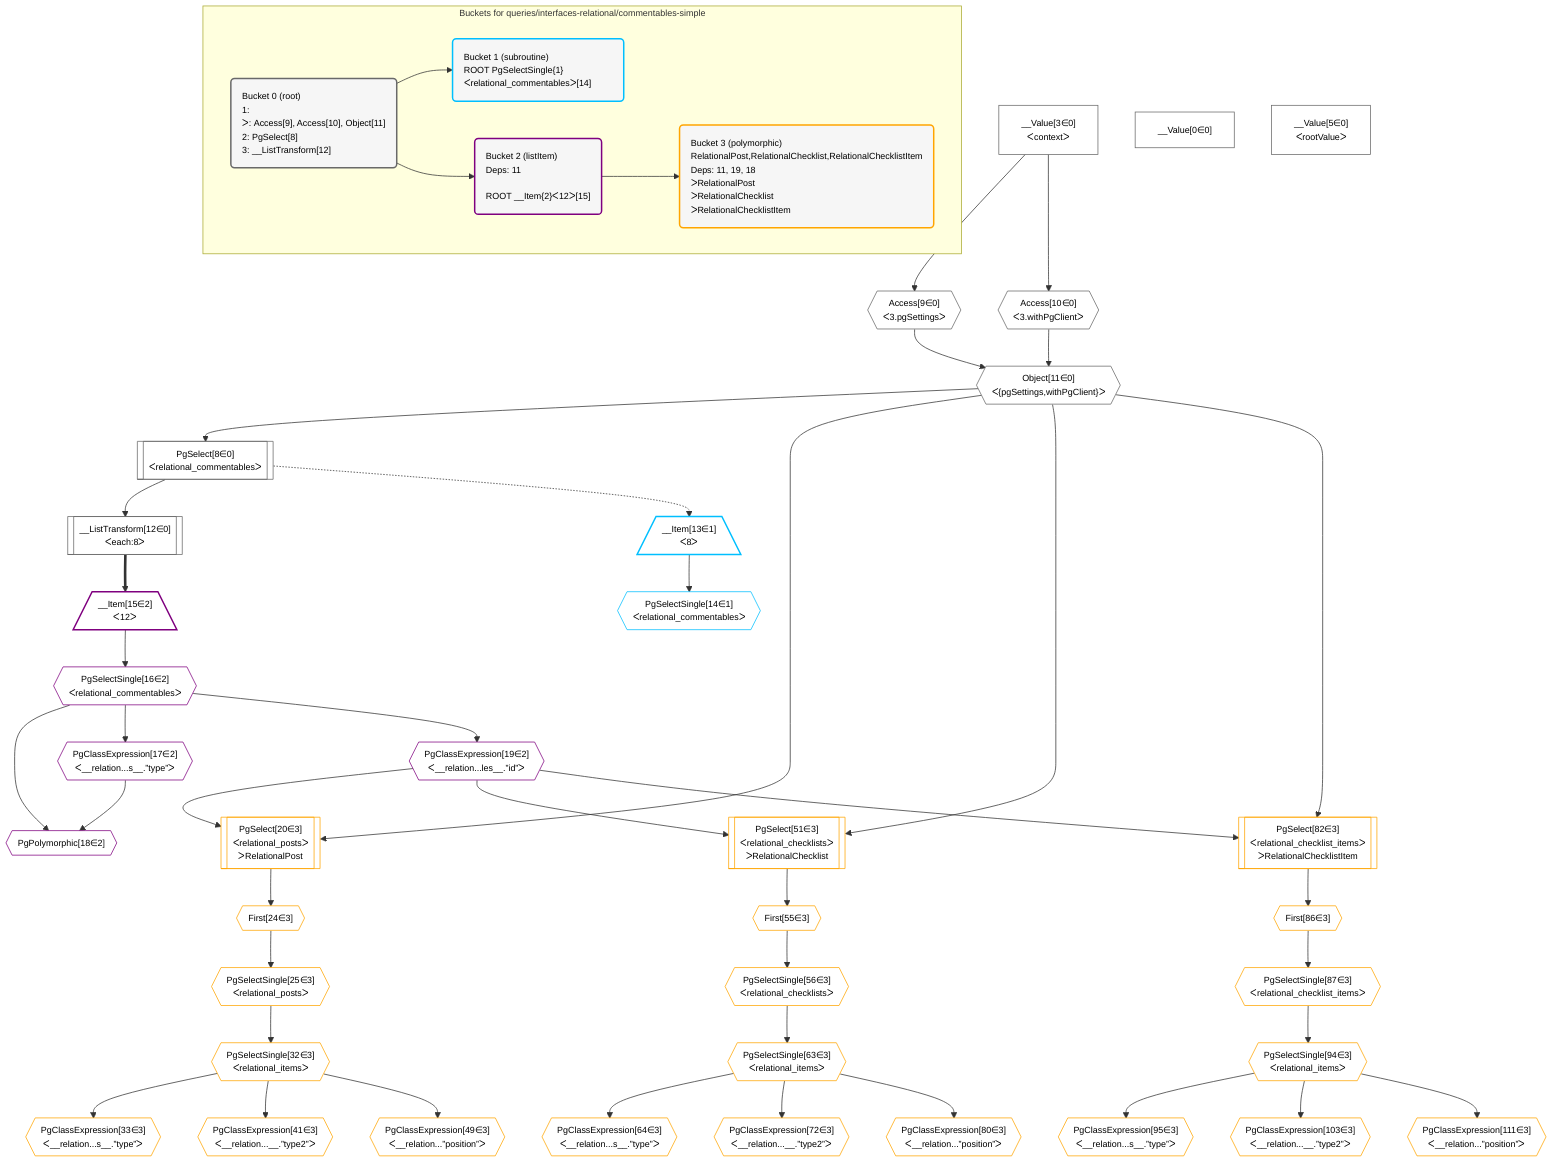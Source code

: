 %%{init: {'themeVariables': { 'fontSize': '12px'}}}%%
graph TD
    classDef path fill:#eee,stroke:#000,color:#000
    classDef plan fill:#fff,stroke-width:1px,color:#000
    classDef itemplan fill:#fff,stroke-width:2px,color:#000
    classDef unbatchedplan fill:#dff,stroke-width:1px,color:#000
    classDef sideeffectplan fill:#fcc,stroke-width:2px,color:#000
    classDef bucket fill:#f6f6f6,color:#000,stroke-width:2px,text-align:left


    %% plan dependencies
    Object11{{"Object[11∈0]<br />ᐸ{pgSettings,withPgClient}ᐳ"}}:::plan
    Access9{{"Access[9∈0]<br />ᐸ3.pgSettingsᐳ"}}:::plan
    Access10{{"Access[10∈0]<br />ᐸ3.withPgClientᐳ"}}:::plan
    Access9 & Access10 --> Object11
    __Value3["__Value[3∈0]<br />ᐸcontextᐳ"]:::plan
    __Value3 --> Access9
    __Value3 --> Access10
    PgSelect8[["PgSelect[8∈0]<br />ᐸrelational_commentablesᐳ"]]:::plan
    Object11 --> PgSelect8
    __ListTransform12[["__ListTransform[12∈0]<br />ᐸeach:8ᐳ"]]:::plan
    PgSelect8 --> __ListTransform12
    __Value0["__Value[0∈0]"]:::plan
    __Value5["__Value[5∈0]<br />ᐸrootValueᐳ"]:::plan
    PgPolymorphic18{{"PgPolymorphic[18∈2]"}}:::plan
    PgSelectSingle16{{"PgSelectSingle[16∈2]<br />ᐸrelational_commentablesᐳ"}}:::plan
    PgClassExpression17{{"PgClassExpression[17∈2]<br />ᐸ__relation...s__.”type”ᐳ"}}:::plan
    PgSelectSingle16 & PgClassExpression17 --> PgPolymorphic18
    __Item15[/"__Item[15∈2]<br />ᐸ12ᐳ"\]:::itemplan
    __ListTransform12 ==> __Item15
    __Item15 --> PgSelectSingle16
    PgSelectSingle16 --> PgClassExpression17
    PgClassExpression19{{"PgClassExpression[19∈2]<br />ᐸ__relation...les__.”id”ᐳ"}}:::plan
    PgSelectSingle16 --> PgClassExpression19
    __Item13[/"__Item[13∈1]<br />ᐸ8ᐳ"\]:::itemplan
    PgSelect8 -.-> __Item13
    PgSelectSingle14{{"PgSelectSingle[14∈1]<br />ᐸrelational_commentablesᐳ"}}:::plan
    __Item13 --> PgSelectSingle14
    PgSelect20[["PgSelect[20∈3]<br />ᐸrelational_postsᐳ<br />ᐳRelationalPost"]]:::plan
    Object11 & PgClassExpression19 --> PgSelect20
    PgSelect51[["PgSelect[51∈3]<br />ᐸrelational_checklistsᐳ<br />ᐳRelationalChecklist"]]:::plan
    Object11 & PgClassExpression19 --> PgSelect51
    PgSelect82[["PgSelect[82∈3]<br />ᐸrelational_checklist_itemsᐳ<br />ᐳRelationalChecklistItem"]]:::plan
    Object11 & PgClassExpression19 --> PgSelect82
    First24{{"First[24∈3]"}}:::plan
    PgSelect20 --> First24
    PgSelectSingle25{{"PgSelectSingle[25∈3]<br />ᐸrelational_postsᐳ"}}:::plan
    First24 --> PgSelectSingle25
    PgSelectSingle32{{"PgSelectSingle[32∈3]<br />ᐸrelational_itemsᐳ"}}:::plan
    PgSelectSingle25 --> PgSelectSingle32
    PgClassExpression33{{"PgClassExpression[33∈3]<br />ᐸ__relation...s__.”type”ᐳ"}}:::plan
    PgSelectSingle32 --> PgClassExpression33
    PgClassExpression41{{"PgClassExpression[41∈3]<br />ᐸ__relation...__.”type2”ᐳ"}}:::plan
    PgSelectSingle32 --> PgClassExpression41
    PgClassExpression49{{"PgClassExpression[49∈3]<br />ᐸ__relation...”position”ᐳ"}}:::plan
    PgSelectSingle32 --> PgClassExpression49
    First55{{"First[55∈3]"}}:::plan
    PgSelect51 --> First55
    PgSelectSingle56{{"PgSelectSingle[56∈3]<br />ᐸrelational_checklistsᐳ"}}:::plan
    First55 --> PgSelectSingle56
    PgSelectSingle63{{"PgSelectSingle[63∈3]<br />ᐸrelational_itemsᐳ"}}:::plan
    PgSelectSingle56 --> PgSelectSingle63
    PgClassExpression64{{"PgClassExpression[64∈3]<br />ᐸ__relation...s__.”type”ᐳ"}}:::plan
    PgSelectSingle63 --> PgClassExpression64
    PgClassExpression72{{"PgClassExpression[72∈3]<br />ᐸ__relation...__.”type2”ᐳ"}}:::plan
    PgSelectSingle63 --> PgClassExpression72
    PgClassExpression80{{"PgClassExpression[80∈3]<br />ᐸ__relation...”position”ᐳ"}}:::plan
    PgSelectSingle63 --> PgClassExpression80
    First86{{"First[86∈3]"}}:::plan
    PgSelect82 --> First86
    PgSelectSingle87{{"PgSelectSingle[87∈3]<br />ᐸrelational_checklist_itemsᐳ"}}:::plan
    First86 --> PgSelectSingle87
    PgSelectSingle94{{"PgSelectSingle[94∈3]<br />ᐸrelational_itemsᐳ"}}:::plan
    PgSelectSingle87 --> PgSelectSingle94
    PgClassExpression95{{"PgClassExpression[95∈3]<br />ᐸ__relation...s__.”type”ᐳ"}}:::plan
    PgSelectSingle94 --> PgClassExpression95
    PgClassExpression103{{"PgClassExpression[103∈3]<br />ᐸ__relation...__.”type2”ᐳ"}}:::plan
    PgSelectSingle94 --> PgClassExpression103
    PgClassExpression111{{"PgClassExpression[111∈3]<br />ᐸ__relation...”position”ᐳ"}}:::plan
    PgSelectSingle94 --> PgClassExpression111

    %% define steps

    subgraph "Buckets for queries/interfaces-relational/commentables-simple"
    Bucket0("Bucket 0 (root)<br />1: <br />ᐳ: Access[9], Access[10], Object[11]<br />2: PgSelect[8]<br />3: __ListTransform[12]"):::bucket
    classDef bucket0 stroke:#696969
    class Bucket0,__Value0,__Value3,__Value5,PgSelect8,Access9,Access10,Object11,__ListTransform12 bucket0
    Bucket1("Bucket 1 (subroutine)<br />ROOT PgSelectSingle{1}ᐸrelational_commentablesᐳ[14]"):::bucket
    classDef bucket1 stroke:#00bfff
    class Bucket1,__Item13,PgSelectSingle14 bucket1
    Bucket2("Bucket 2 (listItem)<br />Deps: 11<br /><br />ROOT __Item{2}ᐸ12ᐳ[15]"):::bucket
    classDef bucket2 stroke:#7f007f
    class Bucket2,__Item15,PgSelectSingle16,PgClassExpression17,PgPolymorphic18,PgClassExpression19 bucket2
    Bucket3("Bucket 3 (polymorphic)<br />RelationalPost,RelationalChecklist,RelationalChecklistItem<br />Deps: 11, 19, 18<br />ᐳRelationalPost<br />ᐳRelationalChecklist<br />ᐳRelationalChecklistItem"):::bucket
    classDef bucket3 stroke:#ffa500
    class Bucket3,PgSelect20,First24,PgSelectSingle25,PgSelectSingle32,PgClassExpression33,PgClassExpression41,PgClassExpression49,PgSelect51,First55,PgSelectSingle56,PgSelectSingle63,PgClassExpression64,PgClassExpression72,PgClassExpression80,PgSelect82,First86,PgSelectSingle87,PgSelectSingle94,PgClassExpression95,PgClassExpression103,PgClassExpression111 bucket3
    Bucket0 --> Bucket1 & Bucket2
    Bucket2 --> Bucket3
    end